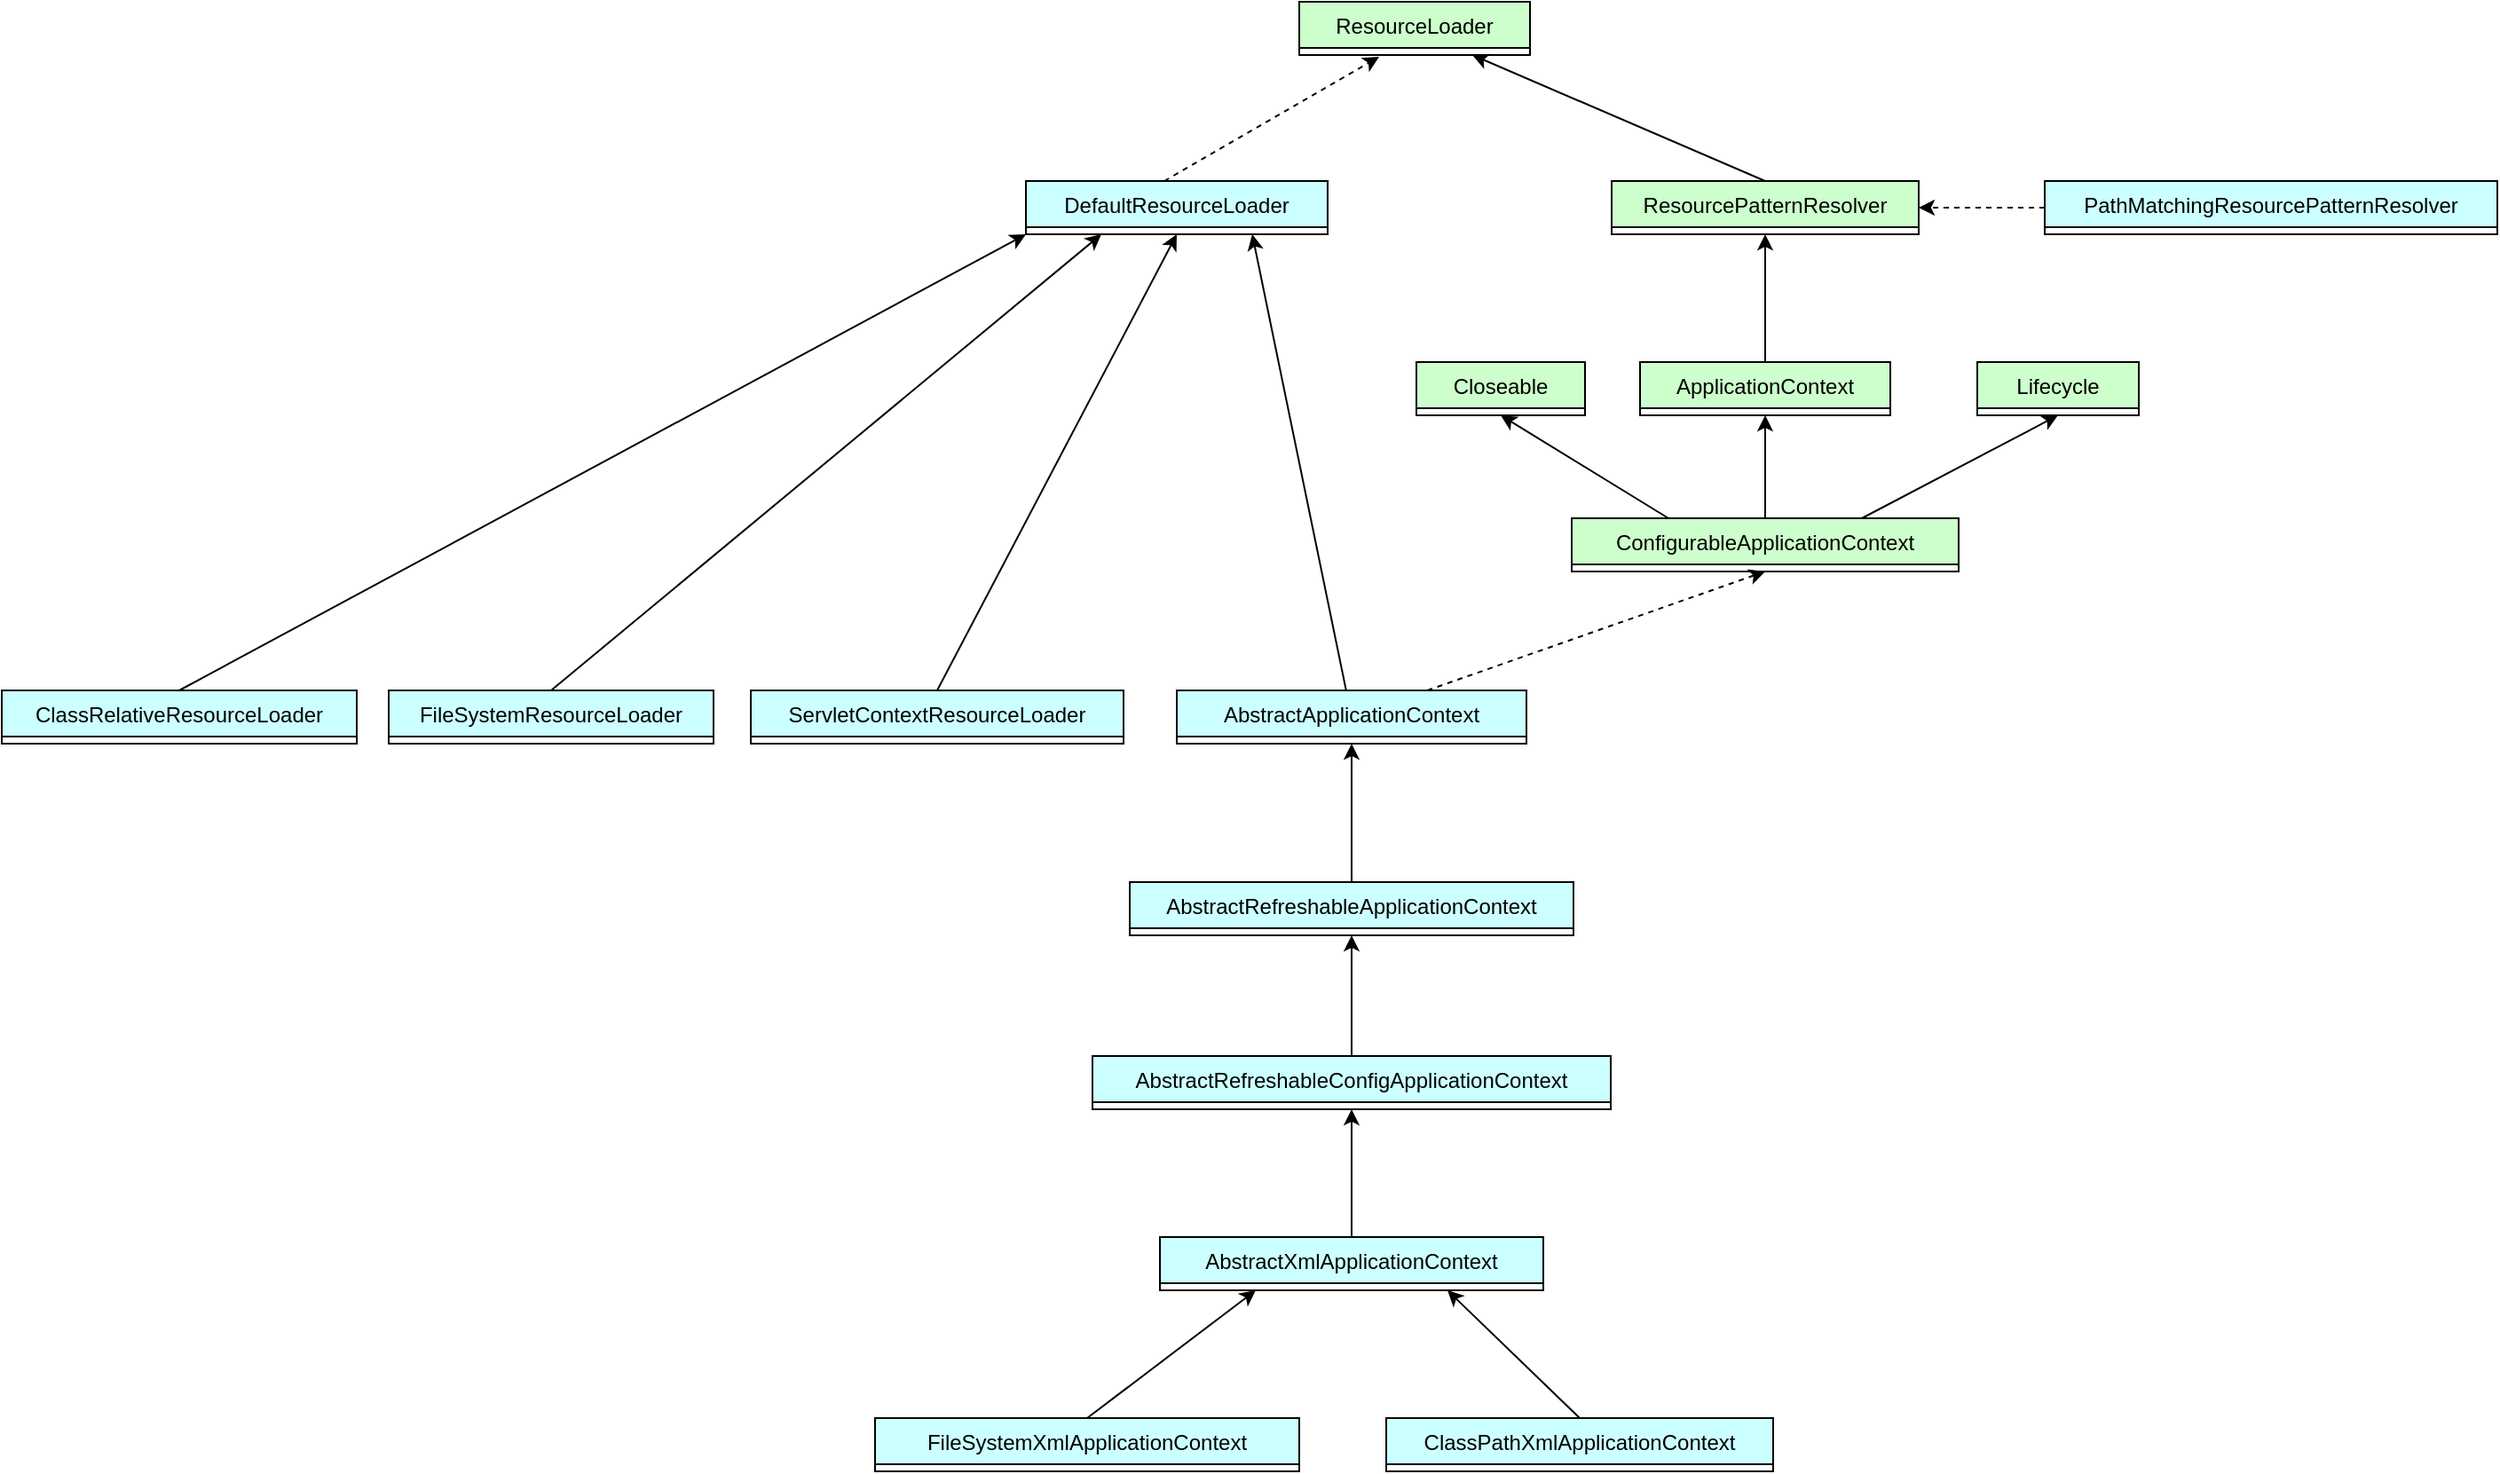 <mxfile version="20.2.3" type="github">
  <diagram id="aS9pjdUC0Do7hMSleVWt" name="第 1 页">
    <mxGraphModel dx="2062" dy="1122" grid="0" gridSize="10" guides="1" tooltips="1" connect="1" arrows="1" fold="1" page="1" pageScale="1" pageWidth="1654" pageHeight="1169" background="none" math="0" shadow="0">
      <root>
        <mxCell id="0" />
        <mxCell id="1" parent="0" />
        <mxCell id="eDFqkNTLr4-eCkODvhOK-2" value="ResourceLoader" style="swimlane;fontStyle=0;childLayout=stackLayout;horizontal=1;startSize=26;fillColor=#CCFFCC;horizontalStack=0;resizeParent=1;resizeParentMax=0;resizeLast=0;collapsible=1;marginBottom=0;direction=east;strokeColor=default;swimlaneLine=1;glass=0;rounded=0;shadow=0;" parent="1" vertex="1" collapsed="1">
          <mxGeometry x="837" y="104" width="130" height="30" as="geometry">
            <mxRectangle x="758" y="56" width="180" height="52" as="alternateBounds" />
          </mxGeometry>
        </mxCell>
        <mxCell id="eDFqkNTLr4-eCkODvhOK-3" value="" style="text;strokeColor=none;fillColor=#CCFFCC;align=left;verticalAlign=top;spacingLeft=4;spacingRight=4;overflow=hidden;rotatable=0;points=[[0,0.5],[1,0.5]];portConstraint=eastwest;" parent="eDFqkNTLr4-eCkODvhOK-2" vertex="1">
          <mxGeometry y="26" width="180" height="26" as="geometry" />
        </mxCell>
        <mxCell id="eDFqkNTLr4-eCkODvhOK-7" value="DefaultResourceLoader" style="swimlane;fontStyle=0;childLayout=stackLayout;horizontal=1;startSize=26;fillColor=#CCFFFF;horizontalStack=0;resizeParent=1;resizeParentMax=0;resizeLast=0;collapsible=1;marginBottom=0;direction=east;strokeColor=default;swimlaneLine=1;glass=0;rounded=0;shadow=0;" parent="1" vertex="1" collapsed="1">
          <mxGeometry x="683" y="205" width="170" height="30" as="geometry">
            <mxRectangle x="604" y="162" width="183" height="52" as="alternateBounds" />
          </mxGeometry>
        </mxCell>
        <mxCell id="eDFqkNTLr4-eCkODvhOK-8" value="" style="text;strokeColor=none;fillColor=#CCFFFF;align=left;verticalAlign=top;spacingLeft=4;spacingRight=4;overflow=hidden;rotatable=0;points=[[0,0.5],[1,0.5]];portConstraint=eastwest;" parent="eDFqkNTLr4-eCkODvhOK-7" vertex="1">
          <mxGeometry y="26" width="183" height="26" as="geometry" />
        </mxCell>
        <mxCell id="eDFqkNTLr4-eCkODvhOK-10" value="ResourcePatternResolver" style="swimlane;fontStyle=0;childLayout=stackLayout;horizontal=1;startSize=26;fillColor=#CCFFCC;horizontalStack=0;resizeParent=1;resizeParentMax=0;resizeLast=0;collapsible=1;marginBottom=0;direction=east;strokeColor=default;swimlaneLine=1;glass=0;rounded=0;shadow=0;" parent="1" vertex="1" collapsed="1">
          <mxGeometry x="1013" y="205" width="173" height="30" as="geometry">
            <mxRectangle x="955" y="162" width="180" height="52" as="alternateBounds" />
          </mxGeometry>
        </mxCell>
        <mxCell id="eDFqkNTLr4-eCkODvhOK-11" value="" style="text;strokeColor=none;fillColor=#CCFFCC;align=left;verticalAlign=top;spacingLeft=4;spacingRight=4;overflow=hidden;rotatable=0;points=[[0,0.5],[1,0.5]];portConstraint=eastwest;" parent="eDFqkNTLr4-eCkODvhOK-10" vertex="1">
          <mxGeometry y="26" width="180" height="26" as="geometry" />
        </mxCell>
        <mxCell id="eDFqkNTLr4-eCkODvhOK-13" value="PathMatchingResourcePatternResolver" style="swimlane;fontStyle=0;childLayout=stackLayout;horizontal=1;startSize=26;fillColor=#CCFFFF;horizontalStack=0;resizeParent=1;resizeParentMax=0;resizeLast=0;collapsible=1;marginBottom=0;direction=east;strokeColor=default;swimlaneLine=1;glass=0;rounded=0;shadow=0;" parent="1" vertex="1" collapsed="1">
          <mxGeometry x="1257" y="205" width="255" height="30" as="geometry">
            <mxRectangle x="1272" y="162" width="242" height="52" as="alternateBounds" />
          </mxGeometry>
        </mxCell>
        <mxCell id="eDFqkNTLr4-eCkODvhOK-14" value="" style="text;strokeColor=none;fillColor=#CCFFFF;align=left;verticalAlign=top;spacingLeft=4;spacingRight=4;overflow=hidden;rotatable=0;points=[[0,0.5],[1,0.5]];portConstraint=eastwest;" parent="eDFqkNTLr4-eCkODvhOK-13" vertex="1">
          <mxGeometry y="26" width="242" height="26" as="geometry" />
        </mxCell>
        <mxCell id="eDFqkNTLr4-eCkODvhOK-16" value="ApplicationContext" style="swimlane;fontStyle=0;childLayout=stackLayout;horizontal=1;startSize=26;fillColor=#CCFFCC;horizontalStack=0;resizeParent=1;resizeParentMax=0;resizeLast=0;collapsible=1;marginBottom=0;direction=east;strokeColor=default;swimlaneLine=1;glass=0;rounded=0;shadow=0;" parent="1" vertex="1" collapsed="1">
          <mxGeometry x="1029" y="307" width="141" height="30" as="geometry">
            <mxRectangle x="955" y="259" width="162" height="52" as="alternateBounds" />
          </mxGeometry>
        </mxCell>
        <mxCell id="eDFqkNTLr4-eCkODvhOK-17" value="" style="text;strokeColor=none;fillColor=#CCFFCC;align=left;verticalAlign=top;spacingLeft=4;spacingRight=4;overflow=hidden;rotatable=0;points=[[0,0.5],[1,0.5]];portConstraint=eastwest;" parent="eDFqkNTLr4-eCkODvhOK-16" vertex="1">
          <mxGeometry y="26" width="162" height="26" as="geometry" />
        </mxCell>
        <mxCell id="eDFqkNTLr4-eCkODvhOK-19" value="ClassRelativeResourceLoader" style="swimlane;fontStyle=0;childLayout=stackLayout;horizontal=1;startSize=26;fillColor=#CCFFFF;horizontalStack=0;resizeParent=1;resizeParentMax=0;resizeLast=0;collapsible=1;marginBottom=0;direction=east;strokeColor=default;swimlaneLine=1;glass=0;rounded=0;shadow=0;" parent="1" vertex="1" collapsed="1">
          <mxGeometry x="106" y="492" width="200" height="30" as="geometry">
            <mxRectangle x="20" y="259" width="203" height="52" as="alternateBounds" />
          </mxGeometry>
        </mxCell>
        <mxCell id="eDFqkNTLr4-eCkODvhOK-20" value="" style="text;strokeColor=none;fillColor=#CCFFFF;align=left;verticalAlign=top;spacingLeft=4;spacingRight=4;overflow=hidden;rotatable=0;points=[[0,0.5],[1,0.5]];portConstraint=eastwest;" parent="eDFqkNTLr4-eCkODvhOK-19" vertex="1">
          <mxGeometry y="26" width="203" height="26" as="geometry" />
        </mxCell>
        <mxCell id="eDFqkNTLr4-eCkODvhOK-22" value="FileSystemResourceLoader" style="swimlane;fontStyle=0;childLayout=stackLayout;horizontal=1;startSize=26;fillColor=#CCFFFF;horizontalStack=0;resizeParent=1;resizeParentMax=0;resizeLast=0;collapsible=1;marginBottom=0;direction=east;strokeColor=default;swimlaneLine=1;glass=0;rounded=0;shadow=0;" parent="1" vertex="1" collapsed="1">
          <mxGeometry x="324" y="492" width="183" height="30" as="geometry">
            <mxRectangle x="238" y="259" width="189" height="52" as="alternateBounds" />
          </mxGeometry>
        </mxCell>
        <mxCell id="eDFqkNTLr4-eCkODvhOK-23" value="" style="text;strokeColor=none;fillColor=#CCFFFF;align=left;verticalAlign=top;spacingLeft=4;spacingRight=4;overflow=hidden;rotatable=0;points=[[0,0.5],[1,0.5]];portConstraint=eastwest;" parent="eDFqkNTLr4-eCkODvhOK-22" vertex="1">
          <mxGeometry y="26" width="189" height="26" as="geometry" />
        </mxCell>
        <mxCell id="eDFqkNTLr4-eCkODvhOK-25" value="ServletContextResourceLoader" style="swimlane;fontStyle=0;childLayout=stackLayout;horizontal=1;startSize=26;fillColor=#CCFFFF;horizontalStack=0;resizeParent=1;resizeParentMax=0;resizeLast=0;collapsible=1;marginBottom=0;direction=east;strokeColor=default;swimlaneLine=1;glass=0;rounded=0;shadow=0;" parent="1" vertex="1" collapsed="1">
          <mxGeometry x="528" y="492" width="210" height="30" as="geometry">
            <mxRectangle x="442" y="259" width="205" height="52" as="alternateBounds" />
          </mxGeometry>
        </mxCell>
        <mxCell id="eDFqkNTLr4-eCkODvhOK-26" value="" style="text;strokeColor=none;fillColor=#CCFFFF;align=left;verticalAlign=top;spacingLeft=4;spacingRight=4;overflow=hidden;rotatable=0;points=[[0,0.5],[1,0.5]];portConstraint=eastwest;" parent="eDFqkNTLr4-eCkODvhOK-25" vertex="1">
          <mxGeometry y="26" width="205" height="26" as="geometry" />
        </mxCell>
        <mxCell id="eDFqkNTLr4-eCkODvhOK-28" value="AbstractApplicationContext" style="swimlane;fontStyle=0;childLayout=stackLayout;horizontal=1;startSize=26;fillColor=#CCFFFF;horizontalStack=0;resizeParent=1;resizeParentMax=0;resizeLast=0;collapsible=1;marginBottom=0;direction=east;strokeColor=default;swimlaneLine=1;glass=0;rounded=0;shadow=0;" parent="1" vertex="1" collapsed="1">
          <mxGeometry x="768" y="492" width="197" height="30" as="geometry">
            <mxRectangle x="715" y="476" width="193" height="52" as="alternateBounds" />
          </mxGeometry>
        </mxCell>
        <mxCell id="eDFqkNTLr4-eCkODvhOK-29" value="" style="text;strokeColor=none;fillColor=#CCFFFF;align=left;verticalAlign=top;spacingLeft=4;spacingRight=4;overflow=hidden;rotatable=0;points=[[0,0.5],[1,0.5]];portConstraint=eastwest;" parent="eDFqkNTLr4-eCkODvhOK-28" vertex="1">
          <mxGeometry y="26" width="193" height="26" as="geometry" />
        </mxCell>
        <mxCell id="eDFqkNTLr4-eCkODvhOK-32" value="ConfigurableApplicationContext" style="swimlane;fontStyle=0;childLayout=stackLayout;horizontal=1;startSize=26;fillColor=#CCFFCC;horizontalStack=0;resizeParent=1;resizeParentMax=0;resizeLast=0;collapsible=1;marginBottom=0;direction=east;strokeColor=default;swimlaneLine=1;glass=0;rounded=0;shadow=0;" parent="1" vertex="1" collapsed="1">
          <mxGeometry x="990.5" y="395" width="218" height="30" as="geometry">
            <mxRectangle x="955" y="356" width="216" height="52" as="alternateBounds" />
          </mxGeometry>
        </mxCell>
        <mxCell id="eDFqkNTLr4-eCkODvhOK-33" value="" style="text;strokeColor=none;fillColor=#CCFFCC;align=left;verticalAlign=top;spacingLeft=4;spacingRight=4;overflow=hidden;rotatable=0;points=[[0,0.5],[1,0.5]];portConstraint=eastwest;" parent="eDFqkNTLr4-eCkODvhOK-32" vertex="1">
          <mxGeometry y="26" width="216" height="26" as="geometry" />
        </mxCell>
        <mxCell id="eDFqkNTLr4-eCkODvhOK-39" value="Lifecycle" style="swimlane;fontStyle=0;childLayout=stackLayout;horizontal=1;startSize=26;fillColor=#CCFFCC;horizontalStack=0;resizeParent=1;resizeParentMax=0;resizeLast=0;collapsible=1;marginBottom=0;direction=east;strokeColor=default;swimlaneLine=1;glass=0;rounded=0;shadow=0;" parent="1" vertex="1" collapsed="1">
          <mxGeometry x="1219" y="307" width="91" height="30" as="geometry">
            <mxRectangle x="1367" y="255" width="82" height="52" as="alternateBounds" />
          </mxGeometry>
        </mxCell>
        <mxCell id="eDFqkNTLr4-eCkODvhOK-40" value="" style="text;strokeColor=none;fillColor=#CCFFCC;align=left;verticalAlign=top;spacingLeft=4;spacingRight=4;overflow=hidden;rotatable=0;points=[[0,0.5],[1,0.5]];portConstraint=eastwest;" parent="eDFqkNTLr4-eCkODvhOK-39" vertex="1">
          <mxGeometry y="26" width="82" height="26" as="geometry" />
        </mxCell>
        <mxCell id="eDFqkNTLr4-eCkODvhOK-41" value="Closeable" style="swimlane;fontStyle=0;childLayout=stackLayout;horizontal=1;startSize=26;fillColor=#CCFFCC;horizontalStack=0;resizeParent=1;resizeParentMax=0;resizeLast=0;collapsible=1;marginBottom=0;direction=east;strokeColor=default;swimlaneLine=1;glass=0;rounded=0;shadow=0;" parent="1" vertex="1" collapsed="1">
          <mxGeometry x="903" y="307" width="95" height="30" as="geometry">
            <mxRectangle x="1210" y="259" width="92" height="52" as="alternateBounds" />
          </mxGeometry>
        </mxCell>
        <mxCell id="eDFqkNTLr4-eCkODvhOK-42" value="" style="text;strokeColor=none;fillColor=#CCFFCC;align=left;verticalAlign=top;spacingLeft=4;spacingRight=4;overflow=hidden;rotatable=0;points=[[0,0.5],[1,0.5]];portConstraint=eastwest;" parent="eDFqkNTLr4-eCkODvhOK-41" vertex="1">
          <mxGeometry y="26" width="92" height="26" as="geometry" />
        </mxCell>
        <mxCell id="eDFqkNTLr4-eCkODvhOK-43" value="AbstractRefreshableApplicationContext" style="swimlane;fontStyle=0;childLayout=stackLayout;horizontal=1;startSize=26;fillColor=#CCFFFF;horizontalStack=0;resizeParent=1;resizeParentMax=0;resizeLast=0;collapsible=1;marginBottom=0;direction=east;strokeColor=default;swimlaneLine=1;glass=0;rounded=0;shadow=0;" parent="1" vertex="1" collapsed="1">
          <mxGeometry x="741.5" y="600" width="250" height="30" as="geometry">
            <mxRectangle x="684" y="576" width="255" height="52" as="alternateBounds" />
          </mxGeometry>
        </mxCell>
        <mxCell id="eDFqkNTLr4-eCkODvhOK-44" value="" style="text;strokeColor=none;fillColor=#CCFFFF;align=left;verticalAlign=top;spacingLeft=4;spacingRight=4;overflow=hidden;rotatable=0;points=[[0,0.5],[1,0.5]];portConstraint=eastwest;" parent="eDFqkNTLr4-eCkODvhOK-43" vertex="1">
          <mxGeometry y="26" width="255" height="26" as="geometry" />
        </mxCell>
        <mxCell id="eDFqkNTLr4-eCkODvhOK-46" value="AbstractRefreshableConfigApplicationContext" style="swimlane;fontStyle=0;childLayout=stackLayout;horizontal=1;startSize=26;fillColor=#CCFFFF;horizontalStack=0;resizeParent=1;resizeParentMax=0;resizeLast=0;collapsible=1;marginBottom=0;direction=east;strokeColor=default;swimlaneLine=1;glass=0;rounded=0;shadow=0;" parent="1" vertex="1" collapsed="1">
          <mxGeometry x="720.5" y="698" width="292" height="30" as="geometry">
            <mxRectangle x="670.5" y="673" width="282" height="52" as="alternateBounds" />
          </mxGeometry>
        </mxCell>
        <mxCell id="eDFqkNTLr4-eCkODvhOK-47" value="" style="text;strokeColor=none;fillColor=#CCFFFF;align=left;verticalAlign=top;spacingLeft=4;spacingRight=4;overflow=hidden;rotatable=0;points=[[0,0.5],[1,0.5]];portConstraint=eastwest;" parent="eDFqkNTLr4-eCkODvhOK-46" vertex="1">
          <mxGeometry y="26" width="282" height="26" as="geometry" />
        </mxCell>
        <mxCell id="eDFqkNTLr4-eCkODvhOK-49" value="AbstractXmlApplicationContext" style="swimlane;fontStyle=0;childLayout=stackLayout;horizontal=1;startSize=26;fillColor=#CCFFFF;horizontalStack=0;resizeParent=1;resizeParentMax=0;resizeLast=0;collapsible=1;marginBottom=0;direction=east;strokeColor=default;swimlaneLine=1;glass=0;rounded=0;shadow=0;" parent="1" vertex="1" collapsed="1">
          <mxGeometry x="758.5" y="800" width="216" height="30" as="geometry">
            <mxRectangle x="709" y="779" width="205" height="52" as="alternateBounds" />
          </mxGeometry>
        </mxCell>
        <mxCell id="eDFqkNTLr4-eCkODvhOK-50" value="" style="text;strokeColor=none;fillColor=#CCFFFF;align=left;verticalAlign=top;spacingLeft=4;spacingRight=4;overflow=hidden;rotatable=0;points=[[0,0.5],[1,0.5]];portConstraint=eastwest;" parent="eDFqkNTLr4-eCkODvhOK-49" vertex="1">
          <mxGeometry y="26" width="205" height="26" as="geometry" />
        </mxCell>
        <mxCell id="eDFqkNTLr4-eCkODvhOK-52" value="ClassPathXmlApplicationContext" style="swimlane;fontStyle=0;childLayout=stackLayout;horizontal=1;startSize=26;fillColor=#CCFFFF;horizontalStack=0;resizeParent=1;resizeParentMax=0;resizeLast=0;collapsible=1;marginBottom=0;direction=east;strokeColor=default;swimlaneLine=1;glass=0;rounded=0;shadow=0;" parent="1" vertex="1" collapsed="1">
          <mxGeometry x="886" y="902" width="218" height="30" as="geometry">
            <mxRectangle x="941" y="893" width="208" height="52" as="alternateBounds" />
          </mxGeometry>
        </mxCell>
        <mxCell id="eDFqkNTLr4-eCkODvhOK-53" value="" style="text;strokeColor=none;fillColor=#CCFFFF;align=left;verticalAlign=top;spacingLeft=4;spacingRight=4;overflow=hidden;rotatable=0;points=[[0,0.5],[1,0.5]];portConstraint=eastwest;" parent="eDFqkNTLr4-eCkODvhOK-52" vertex="1">
          <mxGeometry y="26" width="208" height="26" as="geometry" />
        </mxCell>
        <mxCell id="rqdoCPFN9nggNmxES_CL-2" value="FileSystemXmlApplicationContext" style="swimlane;fontStyle=0;childLayout=stackLayout;horizontal=1;startSize=26;fillColor=#CCFFFF;horizontalStack=0;resizeParent=1;resizeParentMax=0;resizeLast=0;collapsible=1;marginBottom=0;direction=east;strokeColor=default;swimlaneLine=1;glass=0;rounded=0;shadow=0;" vertex="1" collapsed="1" parent="1">
          <mxGeometry x="598" y="902" width="239" height="30" as="geometry">
            <mxRectangle x="548" y="893" width="214" height="52" as="alternateBounds" />
          </mxGeometry>
        </mxCell>
        <mxCell id="rqdoCPFN9nggNmxES_CL-3" value="" style="text;strokeColor=none;fillColor=#CCFFFF;align=left;verticalAlign=top;spacingLeft=4;spacingRight=4;overflow=hidden;rotatable=0;points=[[0,0.5],[1,0.5]];portConstraint=eastwest;" vertex="1" parent="rqdoCPFN9nggNmxES_CL-2">
          <mxGeometry y="26" width="214" height="26" as="geometry" />
        </mxCell>
        <mxCell id="rqdoCPFN9nggNmxES_CL-5" value="" style="endArrow=classic;html=1;rounded=0;entryX=0;entryY=1;entryDx=0;entryDy=0;exitX=0.5;exitY=0;exitDx=0;exitDy=0;" edge="1" parent="1" source="eDFqkNTLr4-eCkODvhOK-19" target="eDFqkNTLr4-eCkODvhOK-7">
          <mxGeometry width="50" height="50" relative="1" as="geometry">
            <mxPoint x="195" y="307" as="sourcePoint" />
            <mxPoint x="250" y="253" as="targetPoint" />
          </mxGeometry>
        </mxCell>
        <mxCell id="rqdoCPFN9nggNmxES_CL-6" value="" style="endArrow=classic;html=1;rounded=0;entryX=0.25;entryY=1;entryDx=0;entryDy=0;exitX=0.5;exitY=0;exitDx=0;exitDy=0;" edge="1" parent="1" source="eDFqkNTLr4-eCkODvhOK-22" target="eDFqkNTLr4-eCkODvhOK-7">
          <mxGeometry width="50" height="50" relative="1" as="geometry">
            <mxPoint x="415" y="307" as="sourcePoint" />
            <mxPoint x="470" y="253" as="targetPoint" />
          </mxGeometry>
        </mxCell>
        <mxCell id="rqdoCPFN9nggNmxES_CL-7" value="" style="endArrow=classic;html=1;rounded=0;entryX=0.5;entryY=1;entryDx=0;entryDy=0;exitX=0.5;exitY=0;exitDx=0;exitDy=0;" edge="1" parent="1" source="eDFqkNTLr4-eCkODvhOK-25" target="eDFqkNTLr4-eCkODvhOK-7">
          <mxGeometry width="50" height="50" relative="1" as="geometry">
            <mxPoint x="616" y="307" as="sourcePoint" />
            <mxPoint x="671" y="253" as="targetPoint" />
          </mxGeometry>
        </mxCell>
        <mxCell id="rqdoCPFN9nggNmxES_CL-8" value="" style="endArrow=classic;html=1;rounded=0;entryX=0.5;entryY=1;entryDx=0;entryDy=0;dashed=1;" edge="1" parent="1" source="eDFqkNTLr4-eCkODvhOK-28" target="eDFqkNTLr4-eCkODvhOK-32">
          <mxGeometry width="50" height="50" relative="1" as="geometry">
            <mxPoint x="941" y="524" as="sourcePoint" />
            <mxPoint x="1149" y="507" as="targetPoint" />
          </mxGeometry>
        </mxCell>
        <mxCell id="rqdoCPFN9nggNmxES_CL-9" value="" style="endArrow=classic;html=1;rounded=0;entryX=0.75;entryY=1;entryDx=0;entryDy=0;" edge="1" parent="1" source="eDFqkNTLr4-eCkODvhOK-28" target="eDFqkNTLr4-eCkODvhOK-7">
          <mxGeometry width="50" height="50" relative="1" as="geometry">
            <mxPoint x="865" y="498" as="sourcePoint" />
            <mxPoint x="901" y="470" as="targetPoint" />
          </mxGeometry>
        </mxCell>
        <mxCell id="rqdoCPFN9nggNmxES_CL-10" value="" style="endArrow=classic;html=1;rounded=0;entryX=0.5;entryY=1;entryDx=0;entryDy=0;exitX=0.5;exitY=0;exitDx=0;exitDy=0;" edge="1" parent="1" source="eDFqkNTLr4-eCkODvhOK-43" target="eDFqkNTLr4-eCkODvhOK-28">
          <mxGeometry width="50" height="50" relative="1" as="geometry">
            <mxPoint x="867" y="601" as="sourcePoint" />
            <mxPoint x="888" y="579" as="targetPoint" />
          </mxGeometry>
        </mxCell>
        <mxCell id="rqdoCPFN9nggNmxES_CL-11" value="" style="endArrow=classic;html=1;rounded=0;entryX=0.5;entryY=1;entryDx=0;entryDy=0;exitX=0.5;exitY=0;exitDx=0;exitDy=0;" edge="1" parent="1" source="eDFqkNTLr4-eCkODvhOK-46" target="eDFqkNTLr4-eCkODvhOK-43">
          <mxGeometry width="50" height="50" relative="1" as="geometry">
            <mxPoint x="934" y="693" as="sourcePoint" />
            <mxPoint x="888" y="676" as="targetPoint" />
          </mxGeometry>
        </mxCell>
        <mxCell id="rqdoCPFN9nggNmxES_CL-12" value="" style="endArrow=classic;html=1;rounded=0;entryX=0.5;entryY=1;entryDx=0;entryDy=0;exitX=0.5;exitY=0;exitDx=0;exitDy=0;" edge="1" parent="1" source="eDFqkNTLr4-eCkODvhOK-49" target="eDFqkNTLr4-eCkODvhOK-46">
          <mxGeometry width="50" height="50" relative="1" as="geometry">
            <mxPoint x="885" y="823" as="sourcePoint" />
            <mxPoint x="885" y="778" as="targetPoint" />
          </mxGeometry>
        </mxCell>
        <mxCell id="rqdoCPFN9nggNmxES_CL-13" value="" style="endArrow=classic;html=1;rounded=0;entryX=0.25;entryY=1;entryDx=0;entryDy=0;exitX=0.5;exitY=0;exitDx=0;exitDy=0;" edge="1" parent="1" source="rqdoCPFN9nggNmxES_CL-2" target="eDFqkNTLr4-eCkODvhOK-49">
          <mxGeometry width="50" height="50" relative="1" as="geometry">
            <mxPoint x="726" y="941" as="sourcePoint" />
            <mxPoint x="726" y="896" as="targetPoint" />
          </mxGeometry>
        </mxCell>
        <mxCell id="rqdoCPFN9nggNmxES_CL-16" value="" style="endArrow=classic;html=1;rounded=0;entryX=0.75;entryY=1;entryDx=0;entryDy=0;exitX=0.5;exitY=0;exitDx=0;exitDy=0;" edge="1" parent="1" source="eDFqkNTLr4-eCkODvhOK-52" target="eDFqkNTLr4-eCkODvhOK-49">
          <mxGeometry width="50" height="50" relative="1" as="geometry">
            <mxPoint x="1114.5" y="941" as="sourcePoint" />
            <mxPoint x="1114.5" y="896" as="targetPoint" />
          </mxGeometry>
        </mxCell>
        <mxCell id="rqdoCPFN9nggNmxES_CL-17" value="" style="endArrow=classic;html=1;rounded=0;dashed=1;" edge="1" parent="1">
          <mxGeometry width="50" height="50" relative="1" as="geometry">
            <mxPoint x="761" y="205" as="sourcePoint" />
            <mxPoint x="882" y="135" as="targetPoint" />
          </mxGeometry>
        </mxCell>
        <mxCell id="rqdoCPFN9nggNmxES_CL-18" value="" style="endArrow=classic;html=1;rounded=0;entryX=0.5;entryY=1;entryDx=0;entryDy=0;exitX=0.5;exitY=0;exitDx=0;exitDy=0;" edge="1" parent="1" source="eDFqkNTLr4-eCkODvhOK-32" target="eDFqkNTLr4-eCkODvhOK-16">
          <mxGeometry width="50" height="50" relative="1" as="geometry">
            <mxPoint x="1120" y="404" as="sourcePoint" />
            <mxPoint x="1175" y="350" as="targetPoint" />
          </mxGeometry>
        </mxCell>
        <mxCell id="rqdoCPFN9nggNmxES_CL-19" value="" style="endArrow=classic;html=1;rounded=0;entryX=0.5;entryY=1;entryDx=0;entryDy=0;exitX=0.5;exitY=0;exitDx=0;exitDy=0;" edge="1" parent="1" source="eDFqkNTLr4-eCkODvhOK-16" target="eDFqkNTLr4-eCkODvhOK-10">
          <mxGeometry width="50" height="50" relative="1" as="geometry">
            <mxPoint x="1138" y="272" as="sourcePoint" />
            <mxPoint x="1161" y="253" as="targetPoint" />
          </mxGeometry>
        </mxCell>
        <mxCell id="rqdoCPFN9nggNmxES_CL-20" value="" style="endArrow=classic;html=1;rounded=0;entryX=1;entryY=0.5;entryDx=0;entryDy=0;exitX=0;exitY=0.5;exitDx=0;exitDy=0;dashed=1;" edge="1" parent="1" source="eDFqkNTLr4-eCkODvhOK-13" target="eDFqkNTLr4-eCkODvhOK-10">
          <mxGeometry width="50" height="50" relative="1" as="geometry">
            <mxPoint x="1351" y="222" as="sourcePoint" />
            <mxPoint x="1406" y="168" as="targetPoint" />
          </mxGeometry>
        </mxCell>
        <mxCell id="rqdoCPFN9nggNmxES_CL-21" value="" style="endArrow=classic;html=1;rounded=0;entryX=0.75;entryY=1;entryDx=0;entryDy=0;exitX=0.5;exitY=0;exitDx=0;exitDy=0;" edge="1" parent="1" source="eDFqkNTLr4-eCkODvhOK-10" target="eDFqkNTLr4-eCkODvhOK-2">
          <mxGeometry width="50" height="50" relative="1" as="geometry">
            <mxPoint x="1120" y="205" as="sourcePoint" />
            <mxPoint x="1175" y="151" as="targetPoint" />
          </mxGeometry>
        </mxCell>
        <mxCell id="rqdoCPFN9nggNmxES_CL-26" value="" style="endArrow=classic;html=1;rounded=0;entryX=0.5;entryY=1;entryDx=0;entryDy=0;exitX=0.25;exitY=0;exitDx=0;exitDy=0;" edge="1" parent="1" source="eDFqkNTLr4-eCkODvhOK-32" target="eDFqkNTLr4-eCkODvhOK-41">
          <mxGeometry width="50" height="50" relative="1" as="geometry">
            <mxPoint x="1156" y="389" as="sourcePoint" />
            <mxPoint x="1172" y="322" as="targetPoint" />
          </mxGeometry>
        </mxCell>
        <mxCell id="rqdoCPFN9nggNmxES_CL-27" value="" style="endArrow=classic;html=1;rounded=0;entryX=0.5;entryY=1;entryDx=0;entryDy=0;exitX=0.75;exitY=0;exitDx=0;exitDy=0;" edge="1" parent="1" source="eDFqkNTLr4-eCkODvhOK-32" target="eDFqkNTLr4-eCkODvhOK-39">
          <mxGeometry width="50" height="50" relative="1" as="geometry">
            <mxPoint x="1205" y="395" as="sourcePoint" />
            <mxPoint x="1221" y="328" as="targetPoint" />
          </mxGeometry>
        </mxCell>
      </root>
    </mxGraphModel>
  </diagram>
</mxfile>
